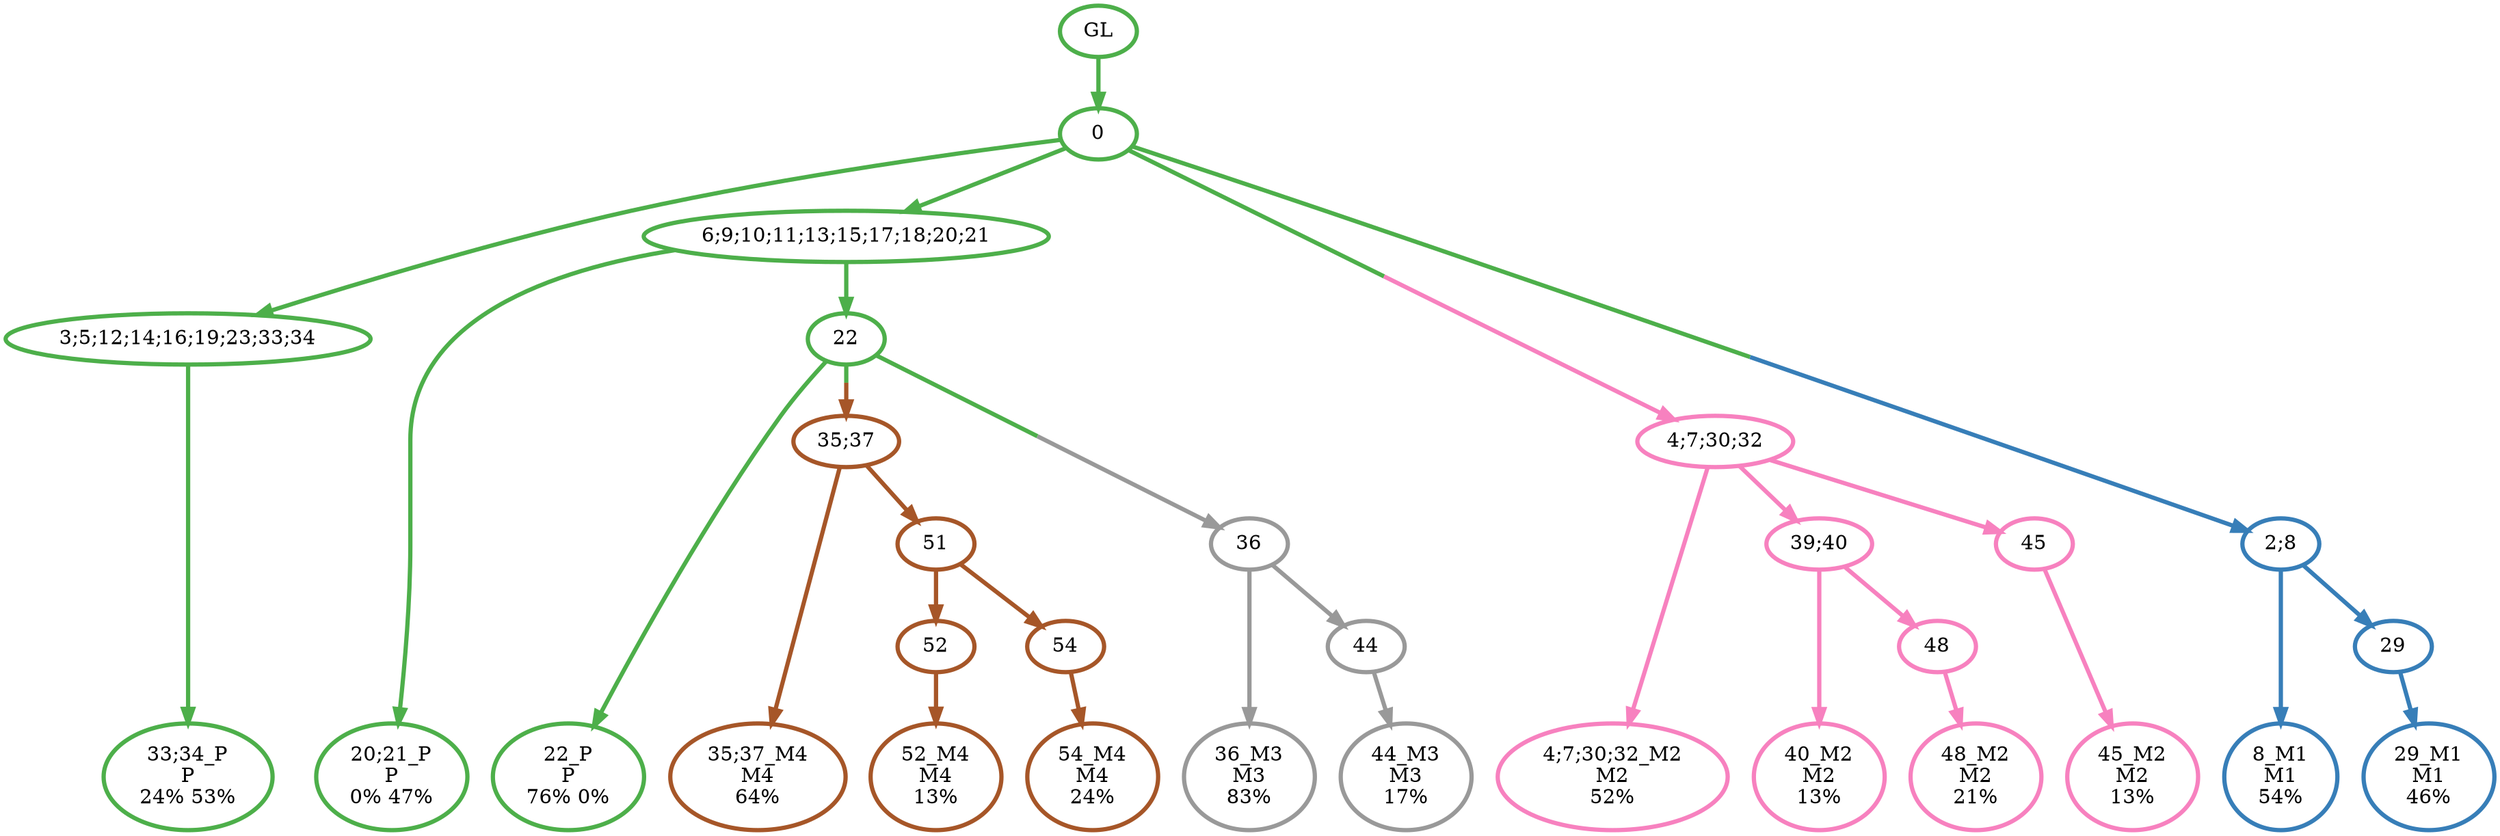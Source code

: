 digraph T {
	{
		rank=same
		27 [penwidth=3,colorscheme=set19,color=3,label="33;34_P\nP\n24% 53%"]
		25 [penwidth=3,colorscheme=set19,color=3,label="20;21_P\nP\n0% 47%"]
		23 [penwidth=3,colorscheme=set19,color=3,label="22_P\nP\n76% 0%"]
		22 [penwidth=3,colorscheme=set19,color=2,label="8_M1\nM1\n54%"]
		20 [penwidth=3,colorscheme=set19,color=2,label="29_M1\nM1\n46%"]
		19 [penwidth=3,colorscheme=set19,color=8,label="4;7;30;32_M2\nM2\n52%"]
		17 [penwidth=3,colorscheme=set19,color=8,label="40_M2\nM2\n13%"]
		15 [penwidth=3,colorscheme=set19,color=8,label="48_M2\nM2\n21%"]
		13 [penwidth=3,colorscheme=set19,color=8,label="45_M2\nM2\n13%"]
		12 [penwidth=3,colorscheme=set19,color=9,label="36_M3\nM3\n83%"]
		10 [penwidth=3,colorscheme=set19,color=9,label="44_M3\nM3\n17%"]
		9 [penwidth=3,colorscheme=set19,color=7,label="35;37_M4\nM4\n64%"]
		6 [penwidth=3,colorscheme=set19,color=7,label="52_M4\nM4\n13%"]
		4 [penwidth=3,colorscheme=set19,color=7,label="54_M4\nM4\n24%"]
	}
	30 [penwidth=3,colorscheme=set19,color=3,label="GL"]
	29 [penwidth=3,colorscheme=set19,color=3,label="0"]
	28 [penwidth=3,colorscheme=set19,color=3,label="3;5;12;14;16;19;23;33;34"]
	26 [penwidth=3,colorscheme=set19,color=3,label="6;9;10;11;13;15;17;18;20;21"]
	24 [penwidth=3,colorscheme=set19,color=3,label="22"]
	21 [penwidth=3,colorscheme=set19,color=2,label="29"]
	18 [penwidth=3,colorscheme=set19,color=8,label="39;40"]
	16 [penwidth=3,colorscheme=set19,color=8,label="48"]
	14 [penwidth=3,colorscheme=set19,color=8,label="45"]
	11 [penwidth=3,colorscheme=set19,color=9,label="44"]
	8 [penwidth=3,colorscheme=set19,color=7,label="51"]
	7 [penwidth=3,colorscheme=set19,color=7,label="52"]
	5 [penwidth=3,colorscheme=set19,color=7,label="54"]
	3 [penwidth=3,colorscheme=set19,color=7,label="35;37"]
	2 [penwidth=3,colorscheme=set19,color=9,label="36"]
	1 [penwidth=3,colorscheme=set19,color=8,label="4;7;30;32"]
	0 [penwidth=3,colorscheme=set19,color=2,label="2;8"]
	30 -> 29 [penwidth=3,colorscheme=set19,color=3]
	29 -> 26 [penwidth=3,colorscheme=set19,color=3]
	29 -> 28 [penwidth=3,colorscheme=set19,color=3]
	29 -> 1 [penwidth=3,colorscheme=set19,color="3;0.5:8"]
	29 -> 0 [penwidth=3,colorscheme=set19,color="3;0.5:2"]
	28 -> 27 [penwidth=3,colorscheme=set19,color=3]
	26 -> 25 [penwidth=3,colorscheme=set19,color=3]
	26 -> 24 [penwidth=3,colorscheme=set19,color=3]
	24 -> 23 [penwidth=3,colorscheme=set19,color=3]
	24 -> 3 [penwidth=3,colorscheme=set19,color="3;0.5:7"]
	24 -> 2 [penwidth=3,colorscheme=set19,color="3;0.5:9"]
	21 -> 20 [penwidth=3,colorscheme=set19,color=2]
	18 -> 17 [penwidth=3,colorscheme=set19,color=8]
	18 -> 16 [penwidth=3,colorscheme=set19,color=8]
	16 -> 15 [penwidth=3,colorscheme=set19,color=8]
	14 -> 13 [penwidth=3,colorscheme=set19,color=8]
	11 -> 10 [penwidth=3,colorscheme=set19,color=9]
	8 -> 7 [penwidth=3,colorscheme=set19,color=7]
	8 -> 5 [penwidth=3,colorscheme=set19,color=7]
	7 -> 6 [penwidth=3,colorscheme=set19,color=7]
	5 -> 4 [penwidth=3,colorscheme=set19,color=7]
	3 -> 9 [penwidth=3,colorscheme=set19,color=7]
	3 -> 8 [penwidth=3,colorscheme=set19,color=7]
	2 -> 12 [penwidth=3,colorscheme=set19,color=9]
	2 -> 11 [penwidth=3,colorscheme=set19,color=9]
	1 -> 19 [penwidth=3,colorscheme=set19,color=8]
	1 -> 18 [penwidth=3,colorscheme=set19,color=8]
	1 -> 14 [penwidth=3,colorscheme=set19,color=8]
	0 -> 22 [penwidth=3,colorscheme=set19,color=2]
	0 -> 21 [penwidth=3,colorscheme=set19,color=2]
}
